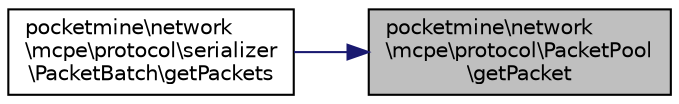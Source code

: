 digraph "pocketmine\network\mcpe\protocol\PacketPool\getPacket"
{
 // INTERACTIVE_SVG=YES
 // LATEX_PDF_SIZE
  edge [fontname="Helvetica",fontsize="10",labelfontname="Helvetica",labelfontsize="10"];
  node [fontname="Helvetica",fontsize="10",shape=record];
  rankdir="RL";
  Node1 [label="pocketmine\\network\l\\mcpe\\protocol\\PacketPool\l\\getPacket",height=0.2,width=0.4,color="black", fillcolor="grey75", style="filled", fontcolor="black",tooltip=" "];
  Node1 -> Node2 [dir="back",color="midnightblue",fontsize="10",style="solid",fontname="Helvetica"];
  Node2 [label="pocketmine\\network\l\\mcpe\\protocol\\serializer\l\\PacketBatch\\getPackets",height=0.2,width=0.4,color="black", fillcolor="white", style="filled",URL="$d9/df4/classpocketmine_1_1network_1_1mcpe_1_1protocol_1_1serializer_1_1_packet_batch.html#abd66a05e32b91426b0f316bd271da8f7",tooltip=" "];
}
